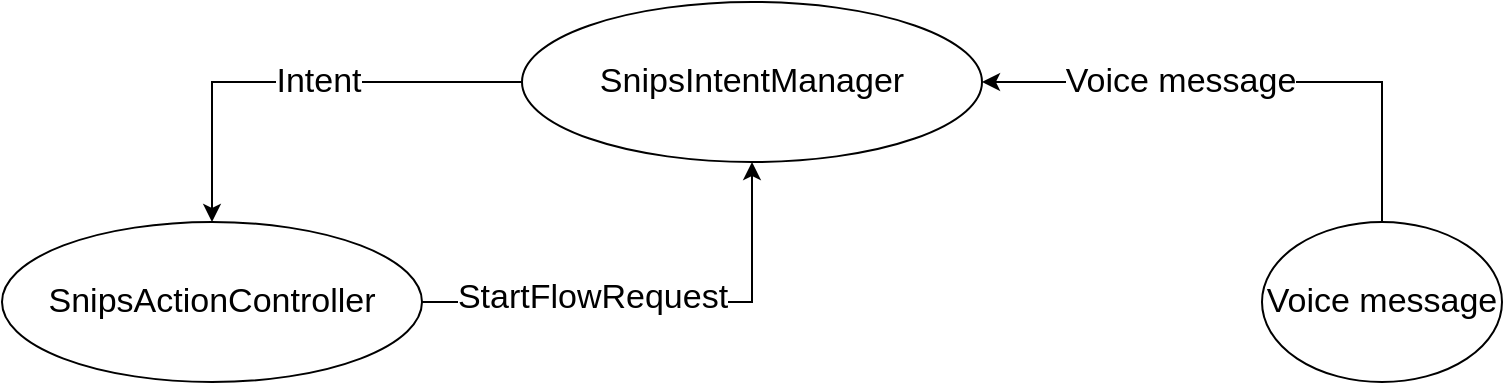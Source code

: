 <mxfile version="15.4.1" type="github">
  <diagram id="AGsUiX0euYqNc1a4Q9fl" name="Page-1">
    <mxGraphModel dx="868" dy="464" grid="1" gridSize="10" guides="1" tooltips="1" connect="1" arrows="1" fold="1" page="1" pageScale="1" pageWidth="850" pageHeight="1100" math="0" shadow="0">
      <root>
        <mxCell id="0" />
        <mxCell id="1" parent="0" />
        <mxCell id="iOE5hUjKvJGz-ExjCi3M-8" style="edgeStyle=orthogonalEdgeStyle;rounded=0;orthogonalLoop=1;jettySize=auto;html=1;entryX=0.5;entryY=1;entryDx=0;entryDy=0;fontSize=17;" edge="1" parent="1" source="iOE5hUjKvJGz-ExjCi3M-1" target="iOE5hUjKvJGz-ExjCi3M-2">
          <mxGeometry relative="1" as="geometry" />
        </mxCell>
        <mxCell id="iOE5hUjKvJGz-ExjCi3M-9" value="StartFlowRequest" style="edgeLabel;html=1;align=center;verticalAlign=middle;resizable=0;points=[];fontSize=17;" vertex="1" connectable="0" parent="iOE5hUjKvJGz-ExjCi3M-8">
          <mxGeometry x="-0.149" y="2" relative="1" as="geometry">
            <mxPoint x="-15" as="offset" />
          </mxGeometry>
        </mxCell>
        <mxCell id="iOE5hUjKvJGz-ExjCi3M-1" value="&lt;font style=&quot;font-size: 17px&quot;&gt;SnipsActionController&lt;/font&gt;" style="ellipse;whiteSpace=wrap;html=1;" vertex="1" parent="1">
          <mxGeometry x="50" y="180" width="210" height="80" as="geometry" />
        </mxCell>
        <mxCell id="iOE5hUjKvJGz-ExjCi3M-6" style="edgeStyle=orthogonalEdgeStyle;rounded=0;orthogonalLoop=1;jettySize=auto;html=1;fontSize=17;" edge="1" parent="1" source="iOE5hUjKvJGz-ExjCi3M-2" target="iOE5hUjKvJGz-ExjCi3M-1">
          <mxGeometry relative="1" as="geometry" />
        </mxCell>
        <mxCell id="iOE5hUjKvJGz-ExjCi3M-7" value="Intent" style="edgeLabel;html=1;align=center;verticalAlign=middle;resizable=0;points=[];fontSize=17;" vertex="1" connectable="0" parent="iOE5hUjKvJGz-ExjCi3M-6">
          <mxGeometry x="-0.089" relative="1" as="geometry">
            <mxPoint as="offset" />
          </mxGeometry>
        </mxCell>
        <mxCell id="iOE5hUjKvJGz-ExjCi3M-2" value="SnipsIntentManager" style="ellipse;whiteSpace=wrap;html=1;fontSize=17;" vertex="1" parent="1">
          <mxGeometry x="310" y="70" width="230" height="80" as="geometry" />
        </mxCell>
        <mxCell id="iOE5hUjKvJGz-ExjCi3M-4" style="edgeStyle=orthogonalEdgeStyle;rounded=0;orthogonalLoop=1;jettySize=auto;html=1;entryX=1;entryY=0.5;entryDx=0;entryDy=0;fontSize=17;" edge="1" parent="1" source="iOE5hUjKvJGz-ExjCi3M-3" target="iOE5hUjKvJGz-ExjCi3M-2">
          <mxGeometry relative="1" as="geometry">
            <Array as="points">
              <mxPoint x="740" y="110" />
            </Array>
          </mxGeometry>
        </mxCell>
        <mxCell id="iOE5hUjKvJGz-ExjCi3M-5" value="Voice message" style="edgeLabel;html=1;align=center;verticalAlign=middle;resizable=0;points=[];fontSize=17;" vertex="1" connectable="0" parent="iOE5hUjKvJGz-ExjCi3M-4">
          <mxGeometry x="0.267" relative="1" as="geometry">
            <mxPoint as="offset" />
          </mxGeometry>
        </mxCell>
        <mxCell id="iOE5hUjKvJGz-ExjCi3M-3" value="Voice message" style="ellipse;whiteSpace=wrap;html=1;fontSize=17;" vertex="1" parent="1">
          <mxGeometry x="680" y="180" width="120" height="80" as="geometry" />
        </mxCell>
      </root>
    </mxGraphModel>
  </diagram>
</mxfile>
